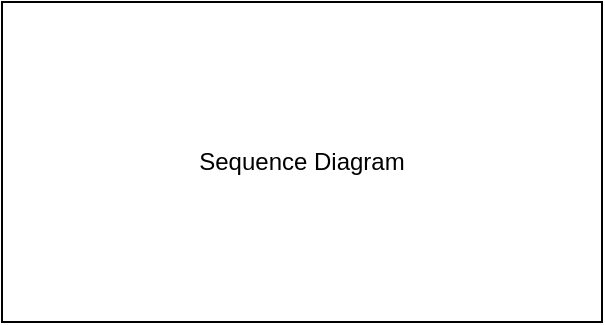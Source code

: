 <mxfile version="13.10.4" type="google">
  <diagram name="Sequence Diagram" id="MlkWmJh_eTJ0xRfHqBrm">
    <mxGraphModel dx="1106" dy="706" grid="1" gridSize="10" guides="1" tooltips="1" connect="1" arrows="1" fold="1" page="1" pageScale="1" pageWidth="827" pageHeight="1169" math="0" shadow="0">
      <root>
        <Diagram label="Sequence Diagram">
          <mxCell style="rounded=0;whiteSpace=wrap;html=1;" vertex="1" parent="1">
            <mxGeometry x="160" y="80" width="300" height="160" as="geometry"/>
          </mxCell>
          <Diagram label="Use Case 1: User zahlt Balance ein" href="#" id="10">
            <mxCell style="shape=partialRectangle;top=0;right=0;bottom=0;left=0;" parent="MlkWmJh_eTJ0xRfHqBrm" vertex="1">
              <mxGeometry x="10" y="10" width="500" height="300" as="geometry"/>
            </mxCell>
            <Sequence label="Admin erstellt Device" href="#" id="11">
              <mxCell style="endArrow=block;html=1;rounded=0;fillColor=#0099ff;strokeColor=none;" parent="10" vertex="1">
                <mxGeometry x="60" y="40" width="100" height="60" as="geometry"/>
              </mxCell>
              <Sequence label="Admin erstellt Action" href="#" id="12">
                <mxCell style="endArrow=block;html=1;rounded=0;fillColor=#0099ff;strokeColor=none;" parent="10" vertex="1">
                  <mxGeometry x="280" y="40" width="100" height="60" as="geometry"/>
                </mxCell>
              </Sequence>
            </Sequence>
            <Sequence label="User zahlt Balance ein" href="#" id="13">
              <mxCell style="endArrow=block;html=1;rounded=0;fillColor=#0099ff;strokeColor=none;" parent="10" vertex="1">
                <mxGeometry x="170" y="170" width="100" height="60" as="geometry"/>
              </mxCell>
            </Sequence>
            <Sequence label="Abfrage des Guthabens" href="#" id="14">
              <mxCell style="endArrow=block;html=1;rounded=0;fillColor=#0099ff;strokeColor=none;" parent="10" vertex="1">
                <mxGeometry x="60" y="300" width="100" height="60" as="geometry"/>
              </mxCell>
              <Sequence label="Anfrage an den Contract" href="#" id="15">
                <mxCell style="endArrow=block;html=1;rounded=0;fillColor=#0099ff;strokeColor=none;" parent="10" vertex="1">
                  <mxGeometry x="280" y="300" width="100" height="60" as="geometry"/>
                </mxCell>
              </Sequence>
            </Sequence>
            <Sequence label="Device führt Aktion aus" href="#" id="16">
              <mxCell style="endArrow=block;html=1;rounded=0;fillColor=#0099ff;strokeColor=none;" parent="10" vertex="1">
                <mxGeometry x="170" y="420" width="100" height="60" as="geometry"/>
              </mxCell>
            </Sequence>
            <Sequence label="Bestätigung an den Contract" href="#" id="17">
              <mxCell style="endArrow=block;html=1;rounded=0;fillColor=#0099ff;strokeColor=none;" parent="10" vertex="1">
                <mxGeometry x="60" y="540" width="100" height="60" as="geometry"/>
              </mxCell>
              <Sequence label="Guthaben abziehen" href="#" id="18">
                <mxCell style="endArrow=block;html=1;rounded=0;fillColor=#0099ff;strokeColor=none;" parent="10" vertex="1">
                  <mxGeometry x="280" y="540" width="100" height="60" as="geometry"/>
                </mxCell>
              </Sequence>
            </Sequence>
          </Diagram>
          <Diagram label="Use Case 2: Device führt Aktion aus" href="#" id="20">
            <mxCell style="shape=partialRectangle;top=0;right=0;bottom=0;left=0;" parent="MlkWmJh_eTJ0xRfHqBrm" vertex="1">
              <mxGeometry x="540" y="10" width="500" height="300" as="geometry"/>
            </mxCell>
            <Sequence label="Admin erstellt Device" href="#" id="21">
              <mxCell style="endArrow=block;html=1;rounded=0;fillColor=#0099ff;strokeColor=none;" parent="20" vertex="1">
                <mxGeometry x="560" y="40" width="100" height="60" as="geometry"/>
              </mxCell>
              <Sequence label="Admin erstellt Action" href="#" id="22">
                <mxCell style="endArrow=block;html=1;rounded=0;fillColor=#0099ff;strokeColor=none;" parent="20" vertex="1">
                  <mxGeometry x="780" y="40" width="100" height="60" as="geometry"/>
                </mxCell>
              </Sequence>
            </Sequence>
            <Sequence label="User zahlt Balance ein" href="#" id="23">
              <mxCell style="endArrow=block;html=1;rounded=0;fillColor=#0099ff;strokeColor=none;" parent="20" vertex="1">
                <mxGeometry x="670" y="170" width="100" height="60" as="geometry"/>
              </mxCell>
            </Sequence>
            <Sequence label="Device führt Aktion aus" href="#" id="24">
              <mxCell style="endArrow=block;html=1;rounded=0;fillColor=#0099ff;strokeColor=none;" parent="20" vertex="1">
                <mxGeometry x="670" y="300" width="100" height="60" as="geometry"/>
              </mxCell>
            </Sequence>
            <Sequence label="Bestätigung an den Contract" href="#" id="25">
              <mxCell style="endArrow=block;html=1;rounded=0;fillColor=#0099ff;strokeColor=none;" parent="20" vertex="1">
                <mxGeometry x="560" y="420" width="100" height="60" as="geometry"/>
              </mxCell>
              <Sequence label="Guthaben abziehen" href="#" id="26">
                <mxCell style="endArrow=block;html=1;rounded=0;fillColor=#0099ff;strokeColor=none;" parent="20" vertex="1">
                  <mxGeometry x="780" y="420" width="100" height="60" as="geometry"/>
                </mxCell>
              </Sequence>
            </Sequence>
          </Diagram>
        </Diagram>
      </root>
    </mxGraphModel>
  </diagram>
</mxfile>
